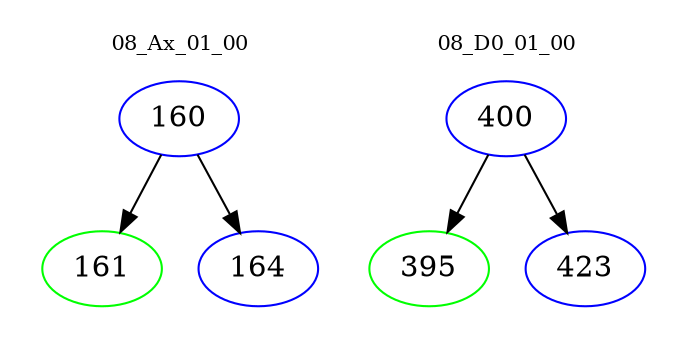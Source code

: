 digraph{
subgraph cluster_0 {
color = white
label = "08_Ax_01_00";
fontsize=10;
T0_160 [label="160", color="blue"]
T0_160 -> T0_161 [color="black"]
T0_161 [label="161", color="green"]
T0_160 -> T0_164 [color="black"]
T0_164 [label="164", color="blue"]
}
subgraph cluster_1 {
color = white
label = "08_D0_01_00";
fontsize=10;
T1_400 [label="400", color="blue"]
T1_400 -> T1_395 [color="black"]
T1_395 [label="395", color="green"]
T1_400 -> T1_423 [color="black"]
T1_423 [label="423", color="blue"]
}
}
